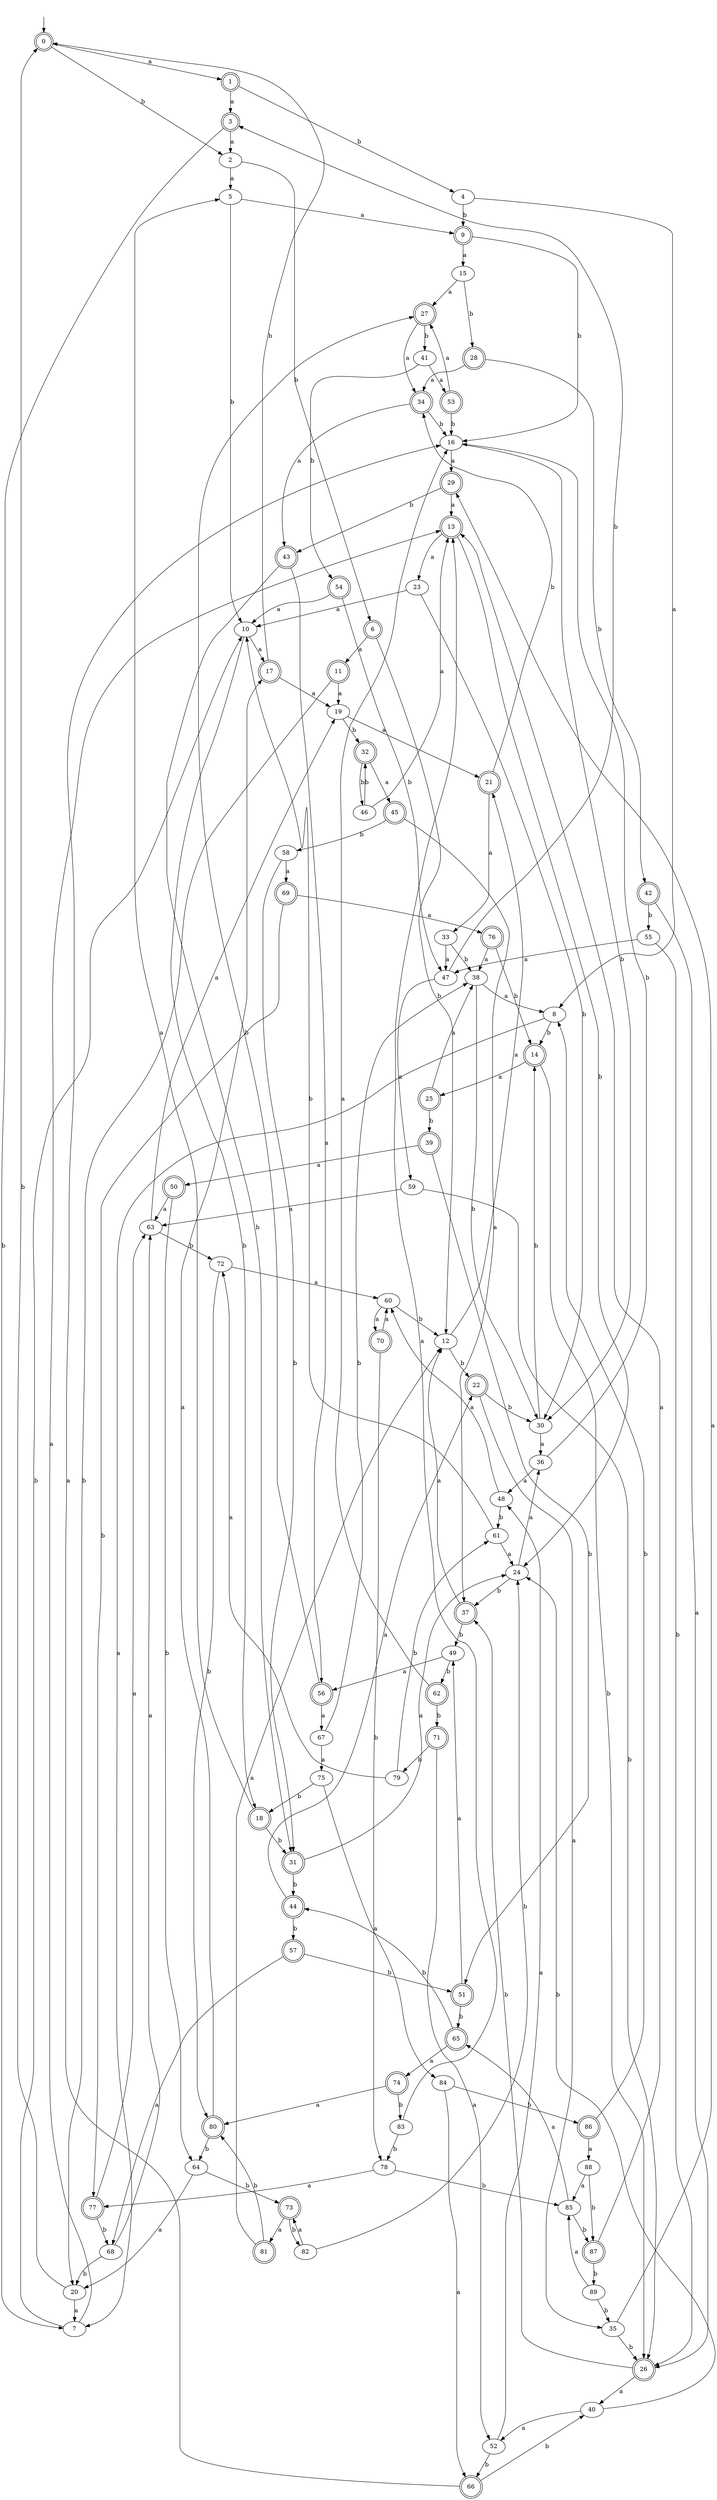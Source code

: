 digraph RandomDFA {
  __start0 [label="", shape=none];
  __start0 -> 0 [label=""];
  0 [shape=circle] [shape=doublecircle]
  0 -> 1 [label="a"]
  0 -> 2 [label="b"]
  1 [shape=doublecircle]
  1 -> 3 [label="a"]
  1 -> 4 [label="b"]
  2
  2 -> 5 [label="a"]
  2 -> 6 [label="b"]
  3 [shape=doublecircle]
  3 -> 2 [label="a"]
  3 -> 7 [label="b"]
  4
  4 -> 8 [label="a"]
  4 -> 9 [label="b"]
  5
  5 -> 9 [label="a"]
  5 -> 10 [label="b"]
  6 [shape=doublecircle]
  6 -> 11 [label="a"]
  6 -> 12 [label="b"]
  7
  7 -> 13 [label="a"]
  7 -> 10 [label="b"]
  8
  8 -> 7 [label="a"]
  8 -> 14 [label="b"]
  9 [shape=doublecircle]
  9 -> 15 [label="a"]
  9 -> 16 [label="b"]
  10
  10 -> 17 [label="a"]
  10 -> 18 [label="b"]
  11 [shape=doublecircle]
  11 -> 19 [label="a"]
  11 -> 20 [label="b"]
  12
  12 -> 21 [label="a"]
  12 -> 22 [label="b"]
  13 [shape=doublecircle]
  13 -> 23 [label="a"]
  13 -> 24 [label="b"]
  14 [shape=doublecircle]
  14 -> 25 [label="a"]
  14 -> 26 [label="b"]
  15
  15 -> 27 [label="a"]
  15 -> 28 [label="b"]
  16
  16 -> 29 [label="a"]
  16 -> 30 [label="b"]
  17 [shape=doublecircle]
  17 -> 19 [label="a"]
  17 -> 0 [label="b"]
  18 [shape=doublecircle]
  18 -> 5 [label="a"]
  18 -> 31 [label="b"]
  19
  19 -> 21 [label="a"]
  19 -> 32 [label="b"]
  20
  20 -> 7 [label="a"]
  20 -> 0 [label="b"]
  21 [shape=doublecircle]
  21 -> 33 [label="a"]
  21 -> 34 [label="b"]
  22 [shape=doublecircle]
  22 -> 35 [label="a"]
  22 -> 30 [label="b"]
  23
  23 -> 10 [label="a"]
  23 -> 30 [label="b"]
  24
  24 -> 36 [label="a"]
  24 -> 37 [label="b"]
  25 [shape=doublecircle]
  25 -> 38 [label="a"]
  25 -> 39 [label="b"]
  26 [shape=doublecircle]
  26 -> 40 [label="a"]
  26 -> 37 [label="b"]
  27 [shape=doublecircle]
  27 -> 34 [label="a"]
  27 -> 41 [label="b"]
  28 [shape=doublecircle]
  28 -> 34 [label="a"]
  28 -> 42 [label="b"]
  29 [shape=doublecircle]
  29 -> 13 [label="a"]
  29 -> 43 [label="b"]
  30
  30 -> 36 [label="a"]
  30 -> 14 [label="b"]
  31 [shape=doublecircle]
  31 -> 24 [label="a"]
  31 -> 44 [label="b"]
  32 [shape=doublecircle]
  32 -> 45 [label="a"]
  32 -> 46 [label="b"]
  33
  33 -> 47 [label="a"]
  33 -> 38 [label="b"]
  34 [shape=doublecircle]
  34 -> 43 [label="a"]
  34 -> 16 [label="b"]
  35
  35 -> 29 [label="a"]
  35 -> 26 [label="b"]
  36
  36 -> 48 [label="a"]
  36 -> 16 [label="b"]
  37 [shape=doublecircle]
  37 -> 12 [label="a"]
  37 -> 49 [label="b"]
  38
  38 -> 8 [label="a"]
  38 -> 30 [label="b"]
  39 [shape=doublecircle]
  39 -> 50 [label="a"]
  39 -> 51 [label="b"]
  40
  40 -> 52 [label="a"]
  40 -> 24 [label="b"]
  41
  41 -> 53 [label="a"]
  41 -> 54 [label="b"]
  42 [shape=doublecircle]
  42 -> 26 [label="a"]
  42 -> 55 [label="b"]
  43 [shape=doublecircle]
  43 -> 56 [label="a"]
  43 -> 31 [label="b"]
  44 [shape=doublecircle]
  44 -> 22 [label="a"]
  44 -> 57 [label="b"]
  45 [shape=doublecircle]
  45 -> 37 [label="a"]
  45 -> 58 [label="b"]
  46
  46 -> 13 [label="a"]
  46 -> 32 [label="b"]
  47
  47 -> 59 [label="a"]
  47 -> 3 [label="b"]
  48
  48 -> 60 [label="a"]
  48 -> 61 [label="b"]
  49
  49 -> 56 [label="a"]
  49 -> 62 [label="b"]
  50 [shape=doublecircle]
  50 -> 63 [label="a"]
  50 -> 64 [label="b"]
  51 [shape=doublecircle]
  51 -> 49 [label="a"]
  51 -> 65 [label="b"]
  52
  52 -> 48 [label="a"]
  52 -> 66 [label="b"]
  53 [shape=doublecircle]
  53 -> 27 [label="a"]
  53 -> 16 [label="b"]
  54 [shape=doublecircle]
  54 -> 10 [label="a"]
  54 -> 47 [label="b"]
  55
  55 -> 47 [label="a"]
  55 -> 26 [label="b"]
  56 [shape=doublecircle]
  56 -> 67 [label="a"]
  56 -> 27 [label="b"]
  57 [shape=doublecircle]
  57 -> 68 [label="a"]
  57 -> 51 [label="b"]
  58
  58 -> 69 [label="a"]
  58 -> 31 [label="b"]
  59
  59 -> 63 [label="a"]
  59 -> 26 [label="b"]
  60
  60 -> 70 [label="a"]
  60 -> 12 [label="b"]
  61
  61 -> 24 [label="a"]
  61 -> 10 [label="b"]
  62 [shape=doublecircle]
  62 -> 16 [label="a"]
  62 -> 71 [label="b"]
  63
  63 -> 19 [label="a"]
  63 -> 72 [label="b"]
  64
  64 -> 20 [label="a"]
  64 -> 73 [label="b"]
  65 [shape=doublecircle]
  65 -> 74 [label="a"]
  65 -> 44 [label="b"]
  66 [shape=doublecircle]
  66 -> 16 [label="a"]
  66 -> 40 [label="b"]
  67
  67 -> 75 [label="a"]
  67 -> 38 [label="b"]
  68
  68 -> 63 [label="a"]
  68 -> 20 [label="b"]
  69 [shape=doublecircle]
  69 -> 76 [label="a"]
  69 -> 77 [label="b"]
  70 [shape=doublecircle]
  70 -> 60 [label="a"]
  70 -> 78 [label="b"]
  71 [shape=doublecircle]
  71 -> 52 [label="a"]
  71 -> 79 [label="b"]
  72
  72 -> 60 [label="a"]
  72 -> 80 [label="b"]
  73 [shape=doublecircle]
  73 -> 81 [label="a"]
  73 -> 82 [label="b"]
  74 [shape=doublecircle]
  74 -> 80 [label="a"]
  74 -> 83 [label="b"]
  75
  75 -> 84 [label="a"]
  75 -> 18 [label="b"]
  76 [shape=doublecircle]
  76 -> 38 [label="a"]
  76 -> 14 [label="b"]
  77 [shape=doublecircle]
  77 -> 63 [label="a"]
  77 -> 68 [label="b"]
  78
  78 -> 77 [label="a"]
  78 -> 85 [label="b"]
  79
  79 -> 72 [label="a"]
  79 -> 61 [label="b"]
  80 [shape=doublecircle]
  80 -> 17 [label="a"]
  80 -> 64 [label="b"]
  81 [shape=doublecircle]
  81 -> 12 [label="a"]
  81 -> 80 [label="b"]
  82
  82 -> 73 [label="a"]
  82 -> 24 [label="b"]
  83
  83 -> 13 [label="a"]
  83 -> 78 [label="b"]
  84
  84 -> 66 [label="a"]
  84 -> 86 [label="b"]
  85
  85 -> 65 [label="a"]
  85 -> 87 [label="b"]
  86 [shape=doublecircle]
  86 -> 88 [label="a"]
  86 -> 8 [label="b"]
  87 [shape=doublecircle]
  87 -> 13 [label="a"]
  87 -> 89 [label="b"]
  88
  88 -> 85 [label="a"]
  88 -> 87 [label="b"]
  89
  89 -> 85 [label="a"]
  89 -> 35 [label="b"]
}

